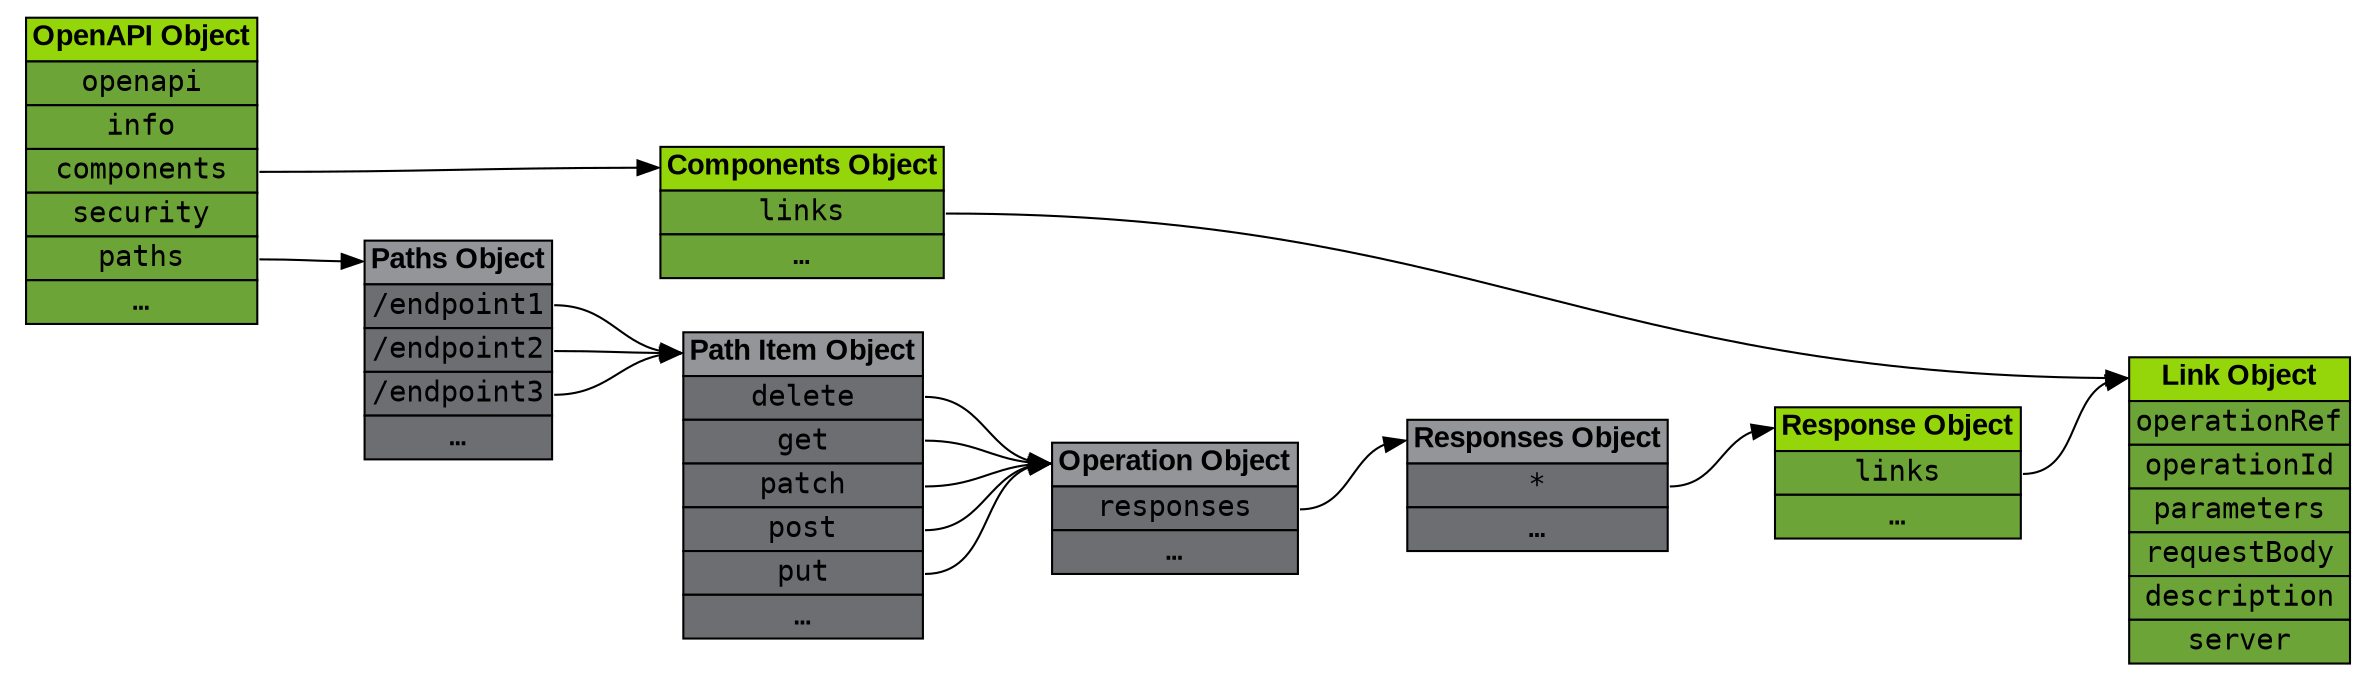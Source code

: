 digraph componentsObject {
  node [shape = none; fontname = monospace; tooltip = "Click to jump to the specification of this object";];
  rankdir = LR;
  bgcolor = white;
  
  openapiObject [URL = "https://spec.openapis.org/oas/v3.1.0#oasObject";target = "_blank";label = <<table border="0" cellspacing="0">
    <tr><td border="1" bgcolor="#94d60a"><font face="arial"><b>OpenAPI Object</b></font></td></tr>
    <tr><td border="1" bgcolor="#6ca437">openapi</td></tr>
    <tr><td border="1" bgcolor="#6ca437">info</td></tr>
    <tr><td border="1" bgcolor="#6ca437" port="components">components</td></tr>
    <tr><td border="1" bgcolor="#6ca437" port="security">security</td></tr>
    <tr><td border="1" bgcolor="#6ca437" port="paths">paths</td></tr>
    <tr><td border="1" bgcolor="#6ca437">…</td></tr></table>>;];
  
  componentsObject [URL = "https://spec.openapis.org/oas/v3.1.0#componentsObject";target = "_blank";label = <<table border="0" cellspacing="0">
    <tr><td border="1" bgcolor="#94d60a" port="header"><font face="arial"><b>Components Object</b></font></td></tr>
    <tr><td border="1" bgcolor="#6ca437" port="links">links</td></tr>
    <tr><td border="1" bgcolor="#6ca437">…</td></tr></table>>;];
  
  pathsObject [URL = "https://spec.openapis.org/oas/v3.1.0#pathsObject";target = "_blank";label = <<table border="0" cellspacing="0">
    <tr><td border="1" bgcolor="#939598" port="header"><font face="arial"><b>Paths Object</b></font></td></tr>
    <tr><td border="1" bgcolor="#6d6e71" port="endpoint1">/endpoint1</td></tr>
    <tr><td border="1" bgcolor="#6d6e71" port="endpoint2">/endpoint2</td></tr>
    <tr><td border="1" bgcolor="#6d6e71" port="endpoint3">/endpoint3</td></tr>
    <tr><td border="1" bgcolor="#6d6e71">…</td></tr></table>>;];
  
  pathItemObject [URL = "https://spec.openapis.org/oas/v3.1.0#pathItemObject";target = "_blank";label = <<table border="0" cellspacing="0">
    <tr><td border="1" bgcolor="#939598" port="header"><font face="arial"><b>Path Item Object</b></font></td></tr>
    <tr><td border="1" bgcolor="#6d6e71" port="delete">delete</td></tr>
    <tr><td border="1" bgcolor="#6d6e71" port="get">get</td></tr>
    <tr><td border="1" bgcolor="#6d6e71" port="patch">patch</td></tr>
    <tr><td border="1" bgcolor="#6d6e71" port="post">post</td></tr>
    <tr><td border="1" bgcolor="#6d6e71" port="put">put</td></tr>
    <tr><td border="1" bgcolor="#6d6e71">…</td></tr></table>>;];
  
  operationObject [URL = "https://spec.openapis.org/oas/v3.1.0#operationObject";target = "_blank";label = <<table border="0" cellspacing="0">
    <tr><td border="1" bgcolor="#939598" port="header"><font face="arial"><b>Operation Object</b></font></td></tr>
    <tr><td border="1" bgcolor="#6d6e71" port="responses">responses</td></tr>
    <tr><td border="1" bgcolor="#6d6e71">…</td></tr></table>>;];
  
  responsesObject [URL = "https://spec.openapis.org/oas/v3.1.0#responsesObject";target = "_blank";label = <<table border="0" cellspacing="0">
    <tr><td border="1" bgcolor="#939598" port="header"><font face="arial"><b>Responses Object</b></font></td></tr>
    <tr><td border="1" bgcolor="#6d6e71" port="all">*</td></tr>
    <tr><td border="1" bgcolor="#6d6e71">…</td></tr></table>>;];
  
  responseObject [URL = "https://spec.openapis.org/oas/v3.1.0#responseObject";target = "_blank";label = <<table border="0" cellspacing="0">
    <tr><td border="1" bgcolor="#94d60a" port="header"><font face="arial"><b>Response Object</b></font></td></tr>
    <tr><td border="1" bgcolor="#6ca437" port="links">links</td></tr>
    <tr><td border="1" bgcolor="#6ca437">…</td></tr></table>>;];
  
  linkObject [URL = "https://spec.openapis.org/oas/v3.1.0#linkObject";target = "_blank";label = <<table border="0" cellspacing="0">
    <tr><td border="1" bgcolor="#94d60a" port="header"><font face="arial"><b>Link Object</b></font></td></tr>
    <tr><td border="1" bgcolor="#6ca437" port="operationRef">operationRef</td></tr>
    <tr><td border="1" bgcolor="#6ca437" port="operationId">operationId</td></tr>
    <tr><td border="1" bgcolor="#6ca437" port="parameters">parameters</td></tr>
    <tr><td border="1" bgcolor="#6ca437" port="requestBody">requestBody</td></tr>
    <tr><td border="1" bgcolor="#6ca437" port="description">description</td></tr>
    <tr><td border="1" bgcolor="#6ca437" port="server">server</td></tr></table>>;];
  
  openapiObject:components -> componentsObject:header;
  
  componentsObject:links -> linkObject:header;
  
  openapiObject:paths -> pathsObject:header;
  
  pathsObject:endpoint1 -> pathItemObject:header;
  pathsObject:endpoint2 -> pathItemObject:header;
  pathsObject:endpoint3 -> pathItemObject:header;
  
  pathItemObject:delete -> operationObject:header;
  pathItemObject:get -> operationObject:header;
  pathItemObject:patch -> operationObject:header;
  pathItemObject:post -> operationObject:header;
  pathItemObject:put -> operationObject:header;
  
  operationObject:responses -> responsesObject:header;
  responsesObject:all -> responseObject:header;
  responseObject:links -> linkObject:header;
}